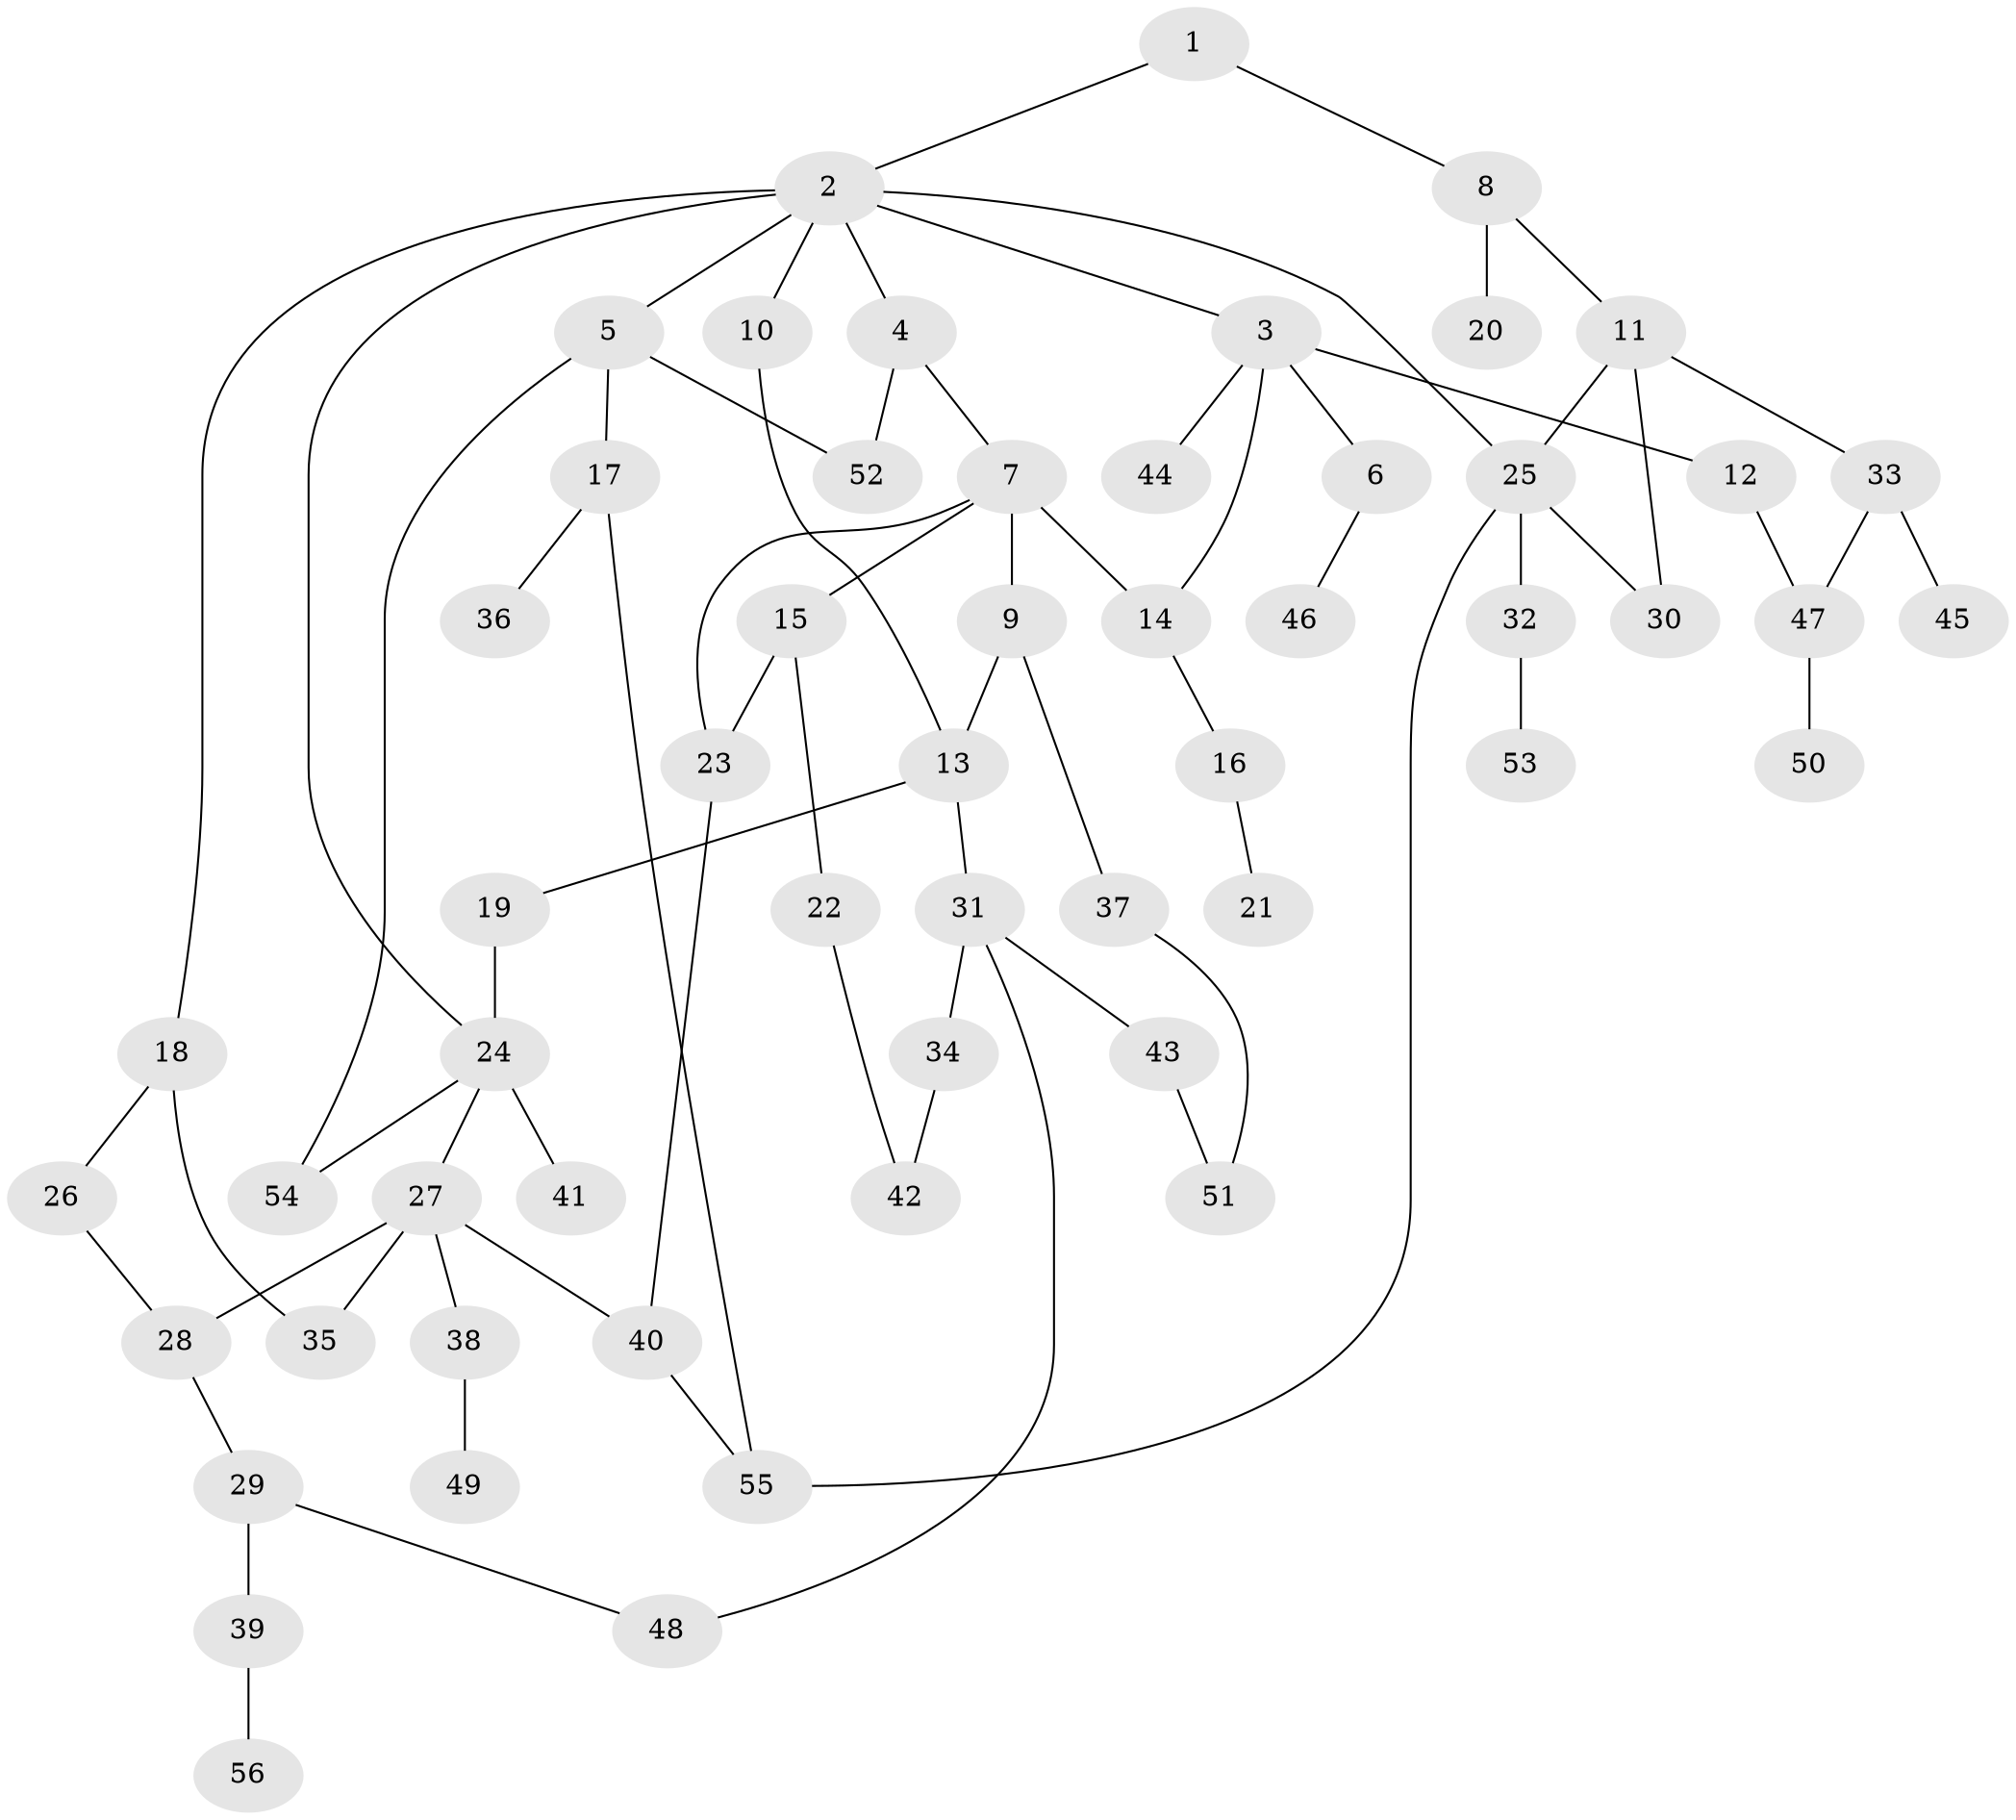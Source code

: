 // Generated by graph-tools (version 1.1) at 2025/49/03/09/25 03:49:16]
// undirected, 56 vertices, 72 edges
graph export_dot {
graph [start="1"]
  node [color=gray90,style=filled];
  1;
  2;
  3;
  4;
  5;
  6;
  7;
  8;
  9;
  10;
  11;
  12;
  13;
  14;
  15;
  16;
  17;
  18;
  19;
  20;
  21;
  22;
  23;
  24;
  25;
  26;
  27;
  28;
  29;
  30;
  31;
  32;
  33;
  34;
  35;
  36;
  37;
  38;
  39;
  40;
  41;
  42;
  43;
  44;
  45;
  46;
  47;
  48;
  49;
  50;
  51;
  52;
  53;
  54;
  55;
  56;
  1 -- 2;
  1 -- 8;
  2 -- 3;
  2 -- 4;
  2 -- 5;
  2 -- 10;
  2 -- 18;
  2 -- 24;
  2 -- 25;
  3 -- 6;
  3 -- 12;
  3 -- 44;
  3 -- 14;
  4 -- 7;
  4 -- 52;
  5 -- 17;
  5 -- 54;
  5 -- 52;
  6 -- 46;
  7 -- 9;
  7 -- 14;
  7 -- 15;
  7 -- 23;
  8 -- 11;
  8 -- 20;
  9 -- 37;
  9 -- 13;
  10 -- 13;
  11 -- 25;
  11 -- 33;
  11 -- 30;
  12 -- 47;
  13 -- 19;
  13 -- 31;
  14 -- 16;
  15 -- 22;
  15 -- 23;
  16 -- 21;
  17 -- 36;
  17 -- 55;
  18 -- 26;
  18 -- 35;
  19 -- 24;
  22 -- 42;
  23 -- 40;
  24 -- 27;
  24 -- 41;
  24 -- 54;
  25 -- 30;
  25 -- 32;
  25 -- 55;
  26 -- 28;
  27 -- 38;
  27 -- 35;
  27 -- 40;
  27 -- 28;
  28 -- 29;
  29 -- 39;
  29 -- 48;
  31 -- 34;
  31 -- 43;
  31 -- 48;
  32 -- 53;
  33 -- 45;
  33 -- 47;
  34 -- 42;
  37 -- 51;
  38 -- 49;
  39 -- 56;
  40 -- 55;
  43 -- 51;
  47 -- 50;
}
